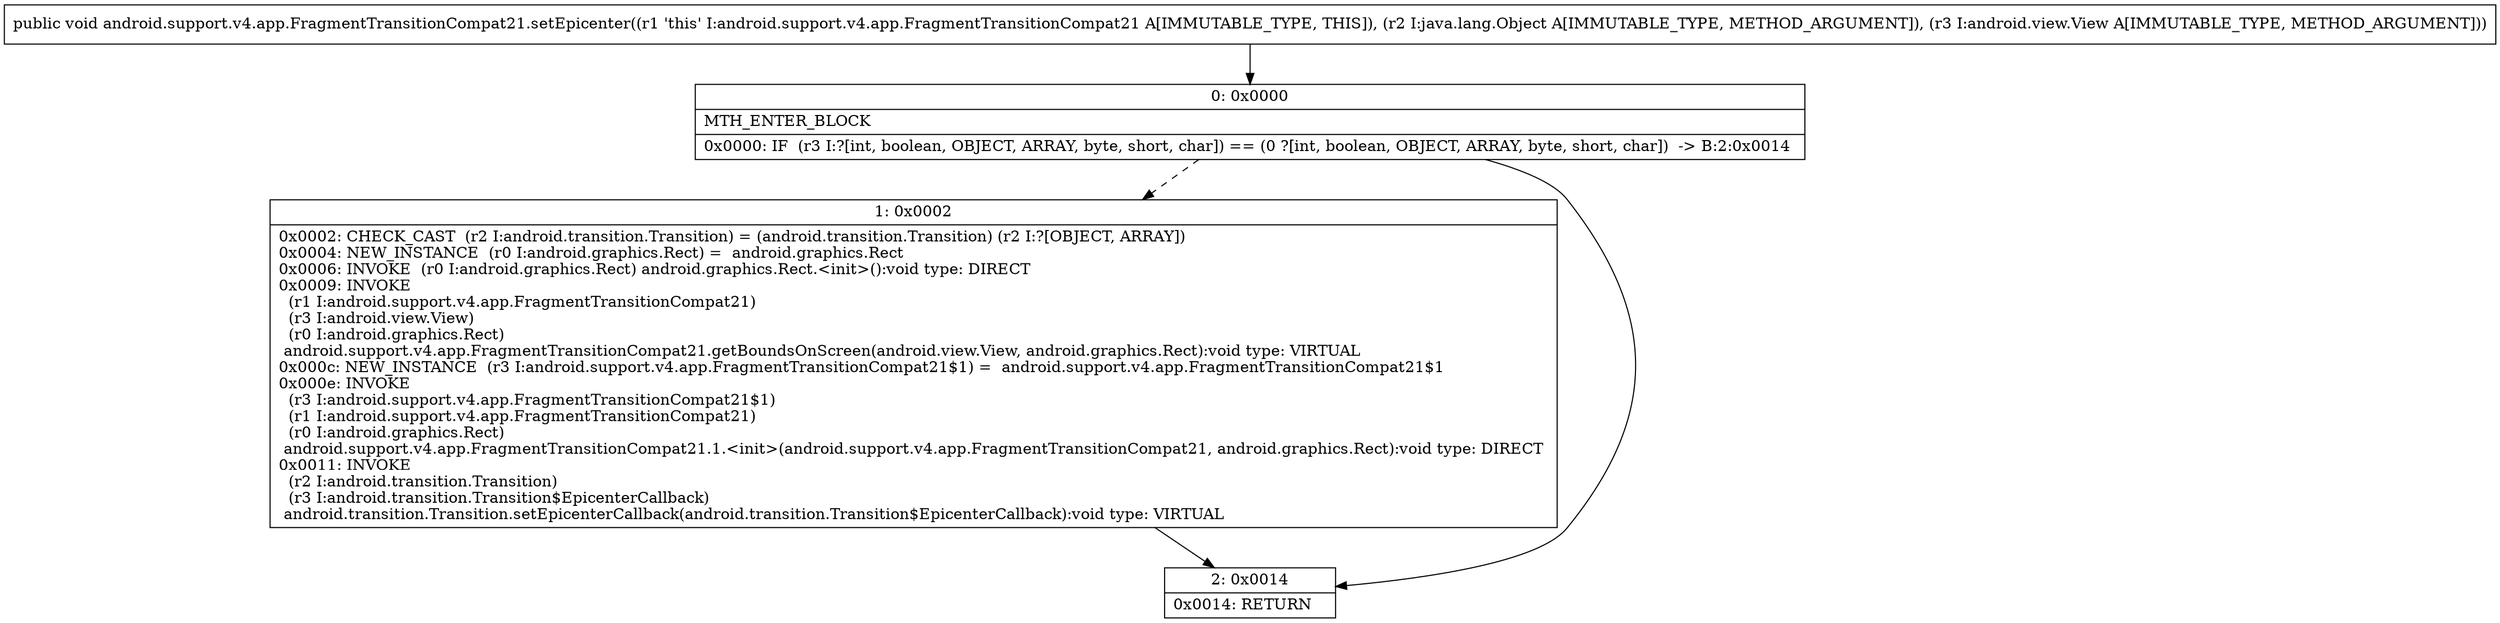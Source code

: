 digraph "CFG forandroid.support.v4.app.FragmentTransitionCompat21.setEpicenter(Ljava\/lang\/Object;Landroid\/view\/View;)V" {
Node_0 [shape=record,label="{0\:\ 0x0000|MTH_ENTER_BLOCK\l|0x0000: IF  (r3 I:?[int, boolean, OBJECT, ARRAY, byte, short, char]) == (0 ?[int, boolean, OBJECT, ARRAY, byte, short, char])  \-\> B:2:0x0014 \l}"];
Node_1 [shape=record,label="{1\:\ 0x0002|0x0002: CHECK_CAST  (r2 I:android.transition.Transition) = (android.transition.Transition) (r2 I:?[OBJECT, ARRAY]) \l0x0004: NEW_INSTANCE  (r0 I:android.graphics.Rect) =  android.graphics.Rect \l0x0006: INVOKE  (r0 I:android.graphics.Rect) android.graphics.Rect.\<init\>():void type: DIRECT \l0x0009: INVOKE  \l  (r1 I:android.support.v4.app.FragmentTransitionCompat21)\l  (r3 I:android.view.View)\l  (r0 I:android.graphics.Rect)\l android.support.v4.app.FragmentTransitionCompat21.getBoundsOnScreen(android.view.View, android.graphics.Rect):void type: VIRTUAL \l0x000c: NEW_INSTANCE  (r3 I:android.support.v4.app.FragmentTransitionCompat21$1) =  android.support.v4.app.FragmentTransitionCompat21$1 \l0x000e: INVOKE  \l  (r3 I:android.support.v4.app.FragmentTransitionCompat21$1)\l  (r1 I:android.support.v4.app.FragmentTransitionCompat21)\l  (r0 I:android.graphics.Rect)\l android.support.v4.app.FragmentTransitionCompat21.1.\<init\>(android.support.v4.app.FragmentTransitionCompat21, android.graphics.Rect):void type: DIRECT \l0x0011: INVOKE  \l  (r2 I:android.transition.Transition)\l  (r3 I:android.transition.Transition$EpicenterCallback)\l android.transition.Transition.setEpicenterCallback(android.transition.Transition$EpicenterCallback):void type: VIRTUAL \l}"];
Node_2 [shape=record,label="{2\:\ 0x0014|0x0014: RETURN   \l}"];
MethodNode[shape=record,label="{public void android.support.v4.app.FragmentTransitionCompat21.setEpicenter((r1 'this' I:android.support.v4.app.FragmentTransitionCompat21 A[IMMUTABLE_TYPE, THIS]), (r2 I:java.lang.Object A[IMMUTABLE_TYPE, METHOD_ARGUMENT]), (r3 I:android.view.View A[IMMUTABLE_TYPE, METHOD_ARGUMENT])) }"];
MethodNode -> Node_0;
Node_0 -> Node_1[style=dashed];
Node_0 -> Node_2;
Node_1 -> Node_2;
}

